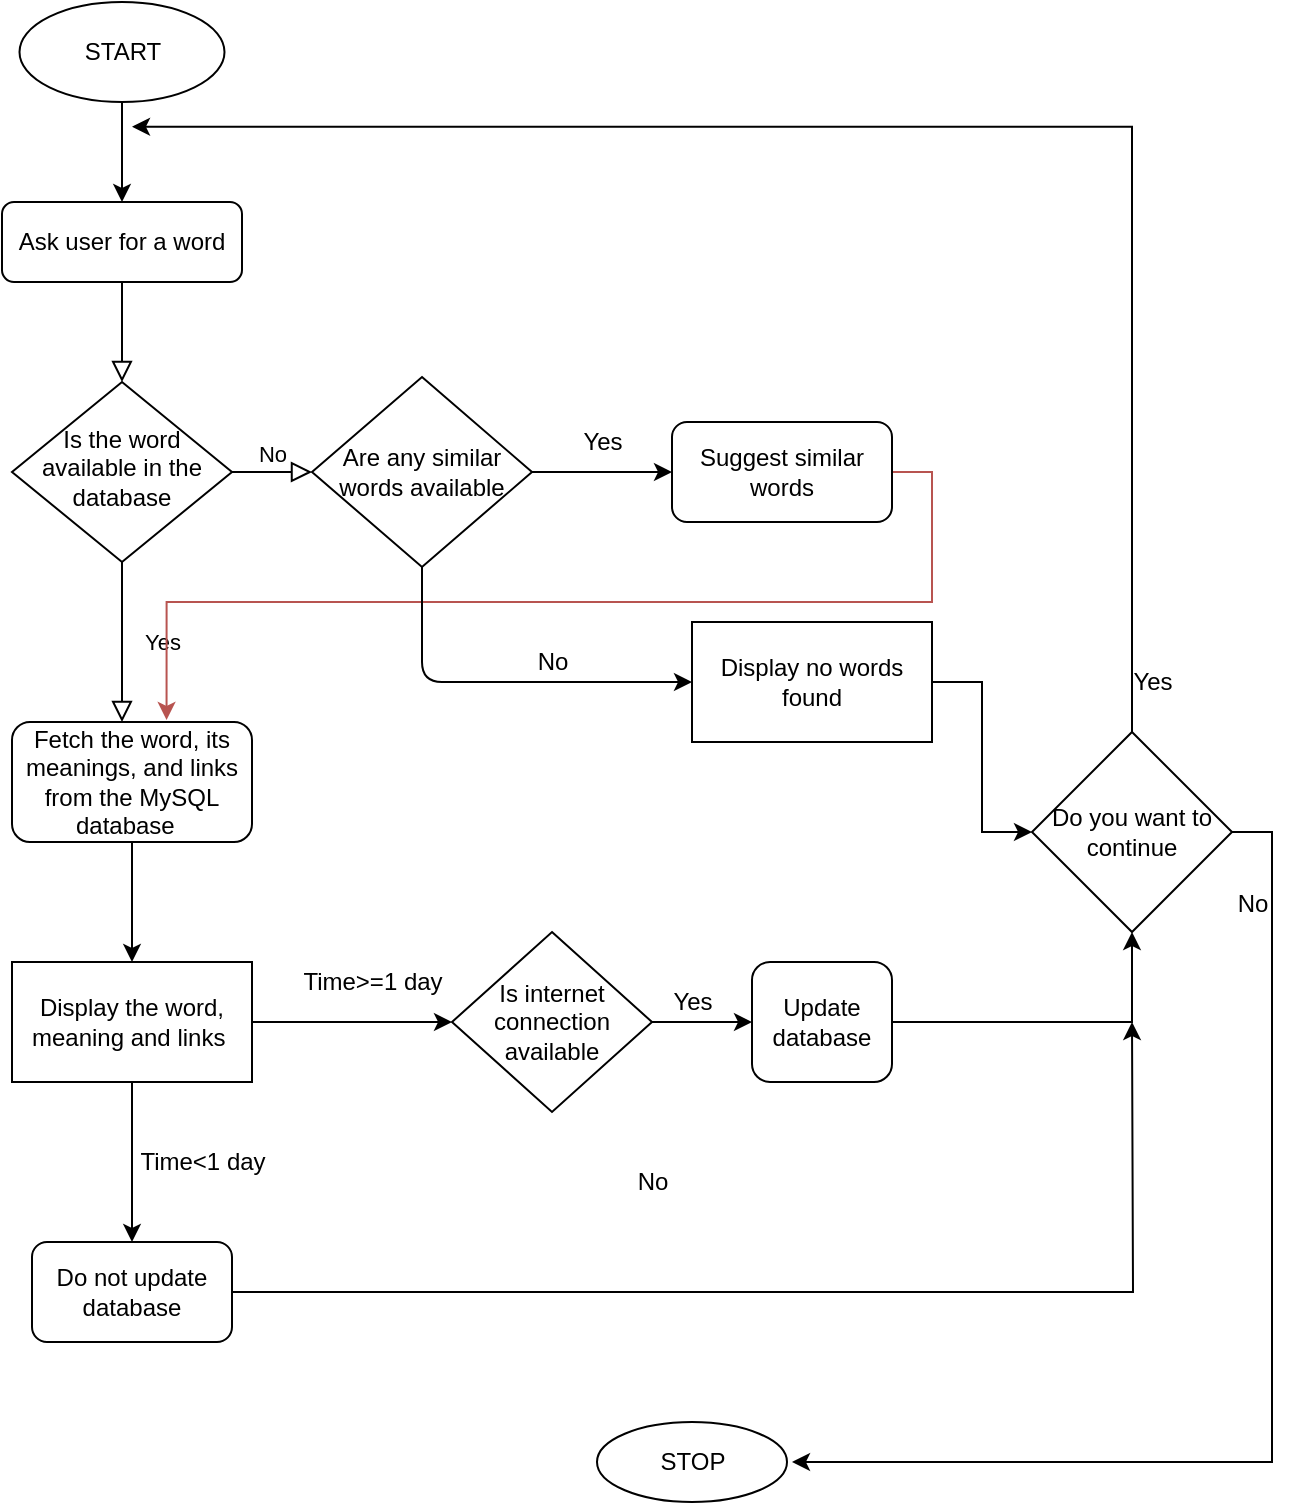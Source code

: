 <mxfile version="13.7.1" type="device"><diagram id="C5RBs43oDa-KdzZeNtuy" name="Page-1"><mxGraphModel dx="1886" dy="1960" grid="1" gridSize="10" guides="1" tooltips="1" connect="1" arrows="1" fold="1" page="1" pageScale="1" pageWidth="827" pageHeight="1169" math="0" shadow="0"><root><mxCell id="WIyWlLk6GJQsqaUBKTNV-0"/><mxCell id="WIyWlLk6GJQsqaUBKTNV-1" parent="WIyWlLk6GJQsqaUBKTNV-0"/><mxCell id="WIyWlLk6GJQsqaUBKTNV-2" value="" style="rounded=0;html=1;jettySize=auto;orthogonalLoop=1;fontSize=11;endArrow=block;endFill=0;endSize=8;strokeWidth=1;shadow=0;labelBackgroundColor=none;edgeStyle=orthogonalEdgeStyle;" parent="WIyWlLk6GJQsqaUBKTNV-1" source="WIyWlLk6GJQsqaUBKTNV-3" target="WIyWlLk6GJQsqaUBKTNV-6" edge="1"><mxGeometry relative="1" as="geometry"/></mxCell><mxCell id="WIyWlLk6GJQsqaUBKTNV-3" value="Ask user for a word&lt;br&gt;" style="rounded=1;whiteSpace=wrap;html=1;fontSize=12;glass=0;strokeWidth=1;shadow=0;" parent="WIyWlLk6GJQsqaUBKTNV-1" vertex="1"><mxGeometry x="165" y="80" width="120" height="40" as="geometry"/></mxCell><mxCell id="WIyWlLk6GJQsqaUBKTNV-4" value="Yes" style="rounded=0;html=1;jettySize=auto;orthogonalLoop=1;fontSize=11;endArrow=block;endFill=0;endSize=8;strokeWidth=1;shadow=0;labelBackgroundColor=none;edgeStyle=orthogonalEdgeStyle;" parent="WIyWlLk6GJQsqaUBKTNV-1" source="WIyWlLk6GJQsqaUBKTNV-6" edge="1"><mxGeometry y="20" relative="1" as="geometry"><mxPoint as="offset"/><mxPoint x="225" y="340" as="targetPoint"/></mxGeometry></mxCell><mxCell id="WIyWlLk6GJQsqaUBKTNV-5" value="No" style="edgeStyle=orthogonalEdgeStyle;rounded=0;html=1;jettySize=auto;orthogonalLoop=1;fontSize=11;endArrow=block;endFill=0;endSize=8;strokeWidth=1;shadow=0;labelBackgroundColor=none;" parent="WIyWlLk6GJQsqaUBKTNV-1" source="WIyWlLk6GJQsqaUBKTNV-6" edge="1"><mxGeometry y="10" relative="1" as="geometry"><mxPoint as="offset"/><mxPoint x="320" y="215" as="targetPoint"/></mxGeometry></mxCell><mxCell id="WIyWlLk6GJQsqaUBKTNV-6" value="Is the word available in the database" style="rhombus;whiteSpace=wrap;html=1;shadow=0;fontFamily=Helvetica;fontSize=12;align=center;strokeWidth=1;spacing=6;spacingTop=-4;" parent="WIyWlLk6GJQsqaUBKTNV-1" vertex="1"><mxGeometry x="170" y="170" width="110" height="90" as="geometry"/></mxCell><mxCell id="w73R9_Zy-PV0W_09kx7a-0" value="START" style="ellipse;whiteSpace=wrap;html=1;" vertex="1" parent="WIyWlLk6GJQsqaUBKTNV-1"><mxGeometry x="173.75" y="-20" width="102.5" height="50" as="geometry"/></mxCell><mxCell id="w73R9_Zy-PV0W_09kx7a-1" value="" style="endArrow=classic;html=1;exitX=0.5;exitY=1;exitDx=0;exitDy=0;entryX=0.5;entryY=0;entryDx=0;entryDy=0;" edge="1" parent="WIyWlLk6GJQsqaUBKTNV-1" source="w73R9_Zy-PV0W_09kx7a-0" target="WIyWlLk6GJQsqaUBKTNV-3"><mxGeometry width="50" height="50" relative="1" as="geometry"><mxPoint x="300" y="160" as="sourcePoint"/><mxPoint x="350" y="110" as="targetPoint"/></mxGeometry></mxCell><mxCell id="w73R9_Zy-PV0W_09kx7a-2" value="Are any similar words available" style="rhombus;whiteSpace=wrap;html=1;" vertex="1" parent="WIyWlLk6GJQsqaUBKTNV-1"><mxGeometry x="320" y="167.5" width="110" height="95" as="geometry"/></mxCell><mxCell id="w73R9_Zy-PV0W_09kx7a-3" value="" style="endArrow=classic;html=1;exitX=1;exitY=0.5;exitDx=0;exitDy=0;" edge="1" parent="WIyWlLk6GJQsqaUBKTNV-1" source="w73R9_Zy-PV0W_09kx7a-2"><mxGeometry width="50" height="50" relative="1" as="geometry"><mxPoint x="430" y="260" as="sourcePoint"/><mxPoint x="500" y="215" as="targetPoint"/><Array as="points"/></mxGeometry></mxCell><mxCell id="w73R9_Zy-PV0W_09kx7a-38" style="edgeStyle=orthogonalEdgeStyle;rounded=0;orthogonalLoop=1;jettySize=auto;html=1;exitX=1;exitY=0.5;exitDx=0;exitDy=0;fillColor=#f8cecc;strokeColor=#b85450;entryX=0.644;entryY=-0.017;entryDx=0;entryDy=0;entryPerimeter=0;" edge="1" parent="WIyWlLk6GJQsqaUBKTNV-1" source="w73R9_Zy-PV0W_09kx7a-6" target="w73R9_Zy-PV0W_09kx7a-11"><mxGeometry relative="1" as="geometry"><mxPoint x="230" y="280" as="targetPoint"/><Array as="points"><mxPoint x="630" y="215"/><mxPoint x="630" y="280"/><mxPoint x="247" y="280"/></Array></mxGeometry></mxCell><mxCell id="w73R9_Zy-PV0W_09kx7a-6" value="Suggest similar words" style="rounded=1;whiteSpace=wrap;html=1;" vertex="1" parent="WIyWlLk6GJQsqaUBKTNV-1"><mxGeometry x="500" y="190" width="110" height="50" as="geometry"/></mxCell><mxCell id="w73R9_Zy-PV0W_09kx7a-7" value="Yes" style="text;html=1;align=center;verticalAlign=middle;resizable=0;points=[];autosize=1;" vertex="1" parent="WIyWlLk6GJQsqaUBKTNV-1"><mxGeometry x="445" y="190" width="40" height="20" as="geometry"/></mxCell><mxCell id="w73R9_Zy-PV0W_09kx7a-8" value="" style="endArrow=classic;html=1;exitX=0.5;exitY=1;exitDx=0;exitDy=0;" edge="1" parent="WIyWlLk6GJQsqaUBKTNV-1" source="w73R9_Zy-PV0W_09kx7a-2"><mxGeometry width="50" height="50" relative="1" as="geometry"><mxPoint x="360" y="230" as="sourcePoint"/><mxPoint x="510" y="320" as="targetPoint"/><Array as="points"><mxPoint x="375" y="320"/></Array></mxGeometry></mxCell><mxCell id="w73R9_Zy-PV0W_09kx7a-9" value="No&lt;br&gt;" style="text;html=1;align=center;verticalAlign=middle;resizable=0;points=[];autosize=1;" vertex="1" parent="WIyWlLk6GJQsqaUBKTNV-1"><mxGeometry x="425" y="300" width="30" height="20" as="geometry"/></mxCell><mxCell id="w73R9_Zy-PV0W_09kx7a-11" value="Fetch the word, its meanings, and links from the MySQL database&amp;nbsp;&amp;nbsp;" style="rounded=1;whiteSpace=wrap;html=1;" vertex="1" parent="WIyWlLk6GJQsqaUBKTNV-1"><mxGeometry x="170" y="340" width="120" height="60" as="geometry"/></mxCell><mxCell id="w73R9_Zy-PV0W_09kx7a-14" value="" style="endArrow=classic;html=1;exitX=0.5;exitY=1;exitDx=0;exitDy=0;" edge="1" parent="WIyWlLk6GJQsqaUBKTNV-1" source="w73R9_Zy-PV0W_09kx7a-11"><mxGeometry width="50" height="50" relative="1" as="geometry"><mxPoint x="290" y="460" as="sourcePoint"/><mxPoint x="230" y="460" as="targetPoint"/></mxGeometry></mxCell><mxCell id="w73R9_Zy-PV0W_09kx7a-20" value="" style="edgeStyle=orthogonalEdgeStyle;rounded=0;orthogonalLoop=1;jettySize=auto;html=1;" edge="1" parent="WIyWlLk6GJQsqaUBKTNV-1" source="w73R9_Zy-PV0W_09kx7a-15"><mxGeometry relative="1" as="geometry"><mxPoint x="390" y="490" as="targetPoint"/></mxGeometry></mxCell><mxCell id="w73R9_Zy-PV0W_09kx7a-33" style="edgeStyle=orthogonalEdgeStyle;rounded=0;orthogonalLoop=1;jettySize=auto;html=1;exitX=0.5;exitY=1;exitDx=0;exitDy=0;" edge="1" parent="WIyWlLk6GJQsqaUBKTNV-1" source="w73R9_Zy-PV0W_09kx7a-15"><mxGeometry relative="1" as="geometry"><mxPoint x="230" y="600" as="targetPoint"/></mxGeometry></mxCell><mxCell id="w73R9_Zy-PV0W_09kx7a-15" value="Display the word, meaning and links&amp;nbsp;&lt;br&gt;" style="rounded=0;whiteSpace=wrap;html=1;" vertex="1" parent="WIyWlLk6GJQsqaUBKTNV-1"><mxGeometry x="170" y="460" width="120" height="60" as="geometry"/></mxCell><mxCell id="w73R9_Zy-PV0W_09kx7a-37" style="edgeStyle=orthogonalEdgeStyle;rounded=0;orthogonalLoop=1;jettySize=auto;html=1;exitX=1;exitY=0.5;exitDx=0;exitDy=0;entryX=0;entryY=0.5;entryDx=0;entryDy=0;" edge="1" parent="WIyWlLk6GJQsqaUBKTNV-1" source="w73R9_Zy-PV0W_09kx7a-16" target="w73R9_Zy-PV0W_09kx7a-39"><mxGeometry relative="1" as="geometry"><mxPoint x="680" y="320" as="targetPoint"/></mxGeometry></mxCell><mxCell id="w73R9_Zy-PV0W_09kx7a-16" value="&lt;span&gt;Display no words found&lt;/span&gt;" style="rounded=0;whiteSpace=wrap;html=1;" vertex="1" parent="WIyWlLk6GJQsqaUBKTNV-1"><mxGeometry x="510" y="290" width="120" height="60" as="geometry"/></mxCell><mxCell id="w73R9_Zy-PV0W_09kx7a-21" value="Time&amp;gt;=1 day" style="text;html=1;align=center;verticalAlign=middle;resizable=0;points=[];autosize=1;" vertex="1" parent="WIyWlLk6GJQsqaUBKTNV-1"><mxGeometry x="305" y="460" width="90" height="20" as="geometry"/></mxCell><mxCell id="w73R9_Zy-PV0W_09kx7a-23" value="Is internet connection available" style="rhombus;whiteSpace=wrap;html=1;" vertex="1" parent="WIyWlLk6GJQsqaUBKTNV-1"><mxGeometry x="390" y="445" width="100" height="90" as="geometry"/></mxCell><mxCell id="w73R9_Zy-PV0W_09kx7a-24" value="" style="endArrow=classic;html=1;exitX=1;exitY=0.5;exitDx=0;exitDy=0;" edge="1" parent="WIyWlLk6GJQsqaUBKTNV-1" source="w73R9_Zy-PV0W_09kx7a-23"><mxGeometry width="50" height="50" relative="1" as="geometry"><mxPoint x="290" y="550" as="sourcePoint"/><mxPoint x="540" y="490" as="targetPoint"/><Array as="points"/></mxGeometry></mxCell><mxCell id="w73R9_Zy-PV0W_09kx7a-32" style="edgeStyle=orthogonalEdgeStyle;rounded=0;orthogonalLoop=1;jettySize=auto;html=1;entryX=0.5;entryY=1;entryDx=0;entryDy=0;" edge="1" parent="WIyWlLk6GJQsqaUBKTNV-1" source="w73R9_Zy-PV0W_09kx7a-25" target="w73R9_Zy-PV0W_09kx7a-39"><mxGeometry relative="1" as="geometry"><mxPoint x="680" y="490" as="targetPoint"/></mxGeometry></mxCell><mxCell id="w73R9_Zy-PV0W_09kx7a-25" value="Update database" style="rounded=1;whiteSpace=wrap;html=1;" vertex="1" parent="WIyWlLk6GJQsqaUBKTNV-1"><mxGeometry x="540" y="460" width="70" height="60" as="geometry"/></mxCell><mxCell id="w73R9_Zy-PV0W_09kx7a-26" value="Yes&lt;br&gt;" style="text;html=1;align=center;verticalAlign=middle;resizable=0;points=[];autosize=1;" vertex="1" parent="WIyWlLk6GJQsqaUBKTNV-1"><mxGeometry x="490" y="470" width="40" height="20" as="geometry"/></mxCell><mxCell id="w73R9_Zy-PV0W_09kx7a-30" value="No" style="text;html=1;align=center;verticalAlign=middle;resizable=0;points=[];autosize=1;" vertex="1" parent="WIyWlLk6GJQsqaUBKTNV-1"><mxGeometry x="475" y="560" width="30" height="20" as="geometry"/></mxCell><mxCell id="w73R9_Zy-PV0W_09kx7a-34" value="Time&amp;lt;1 day&lt;br&gt;" style="text;html=1;align=center;verticalAlign=middle;resizable=0;points=[];autosize=1;" vertex="1" parent="WIyWlLk6GJQsqaUBKTNV-1"><mxGeometry x="225" y="550" width="80" height="20" as="geometry"/></mxCell><mxCell id="w73R9_Zy-PV0W_09kx7a-36" style="edgeStyle=orthogonalEdgeStyle;rounded=0;orthogonalLoop=1;jettySize=auto;html=1;exitX=1;exitY=0.5;exitDx=0;exitDy=0;" edge="1" parent="WIyWlLk6GJQsqaUBKTNV-1" source="w73R9_Zy-PV0W_09kx7a-35"><mxGeometry relative="1" as="geometry"><mxPoint x="730" y="490" as="targetPoint"/></mxGeometry></mxCell><mxCell id="w73R9_Zy-PV0W_09kx7a-35" value="Do not update database" style="rounded=1;whiteSpace=wrap;html=1;" vertex="1" parent="WIyWlLk6GJQsqaUBKTNV-1"><mxGeometry x="180" y="600" width="100" height="50" as="geometry"/></mxCell><mxCell id="w73R9_Zy-PV0W_09kx7a-40" style="edgeStyle=orthogonalEdgeStyle;rounded=0;orthogonalLoop=1;jettySize=auto;html=1;exitX=1;exitY=0.5;exitDx=0;exitDy=0;" edge="1" parent="WIyWlLk6GJQsqaUBKTNV-1" source="w73R9_Zy-PV0W_09kx7a-39"><mxGeometry relative="1" as="geometry"><mxPoint x="560" y="710" as="targetPoint"/><Array as="points"><mxPoint x="800" y="395"/><mxPoint x="800" y="710"/></Array></mxGeometry></mxCell><mxCell id="w73R9_Zy-PV0W_09kx7a-44" style="edgeStyle=orthogonalEdgeStyle;rounded=0;orthogonalLoop=1;jettySize=auto;html=1;exitX=0.5;exitY=0;exitDx=0;exitDy=0;" edge="1" parent="WIyWlLk6GJQsqaUBKTNV-1" source="w73R9_Zy-PV0W_09kx7a-39"><mxGeometry relative="1" as="geometry"><mxPoint x="230" y="42.353" as="targetPoint"/><Array as="points"><mxPoint x="730" y="42"/></Array></mxGeometry></mxCell><mxCell id="w73R9_Zy-PV0W_09kx7a-39" value="Do you want to continue&lt;br&gt;" style="rhombus;whiteSpace=wrap;html=1;" vertex="1" parent="WIyWlLk6GJQsqaUBKTNV-1"><mxGeometry x="680" y="345" width="100" height="100" as="geometry"/></mxCell><mxCell id="w73R9_Zy-PV0W_09kx7a-41" value="No&lt;br&gt;&lt;br&gt;&lt;br&gt;" style="text;html=1;align=center;verticalAlign=middle;resizable=0;points=[];autosize=1;" vertex="1" parent="WIyWlLk6GJQsqaUBKTNV-1"><mxGeometry x="775" y="420" width="30" height="50" as="geometry"/></mxCell><mxCell id="w73R9_Zy-PV0W_09kx7a-43" value="STOP" style="ellipse;whiteSpace=wrap;html=1;" vertex="1" parent="WIyWlLk6GJQsqaUBKTNV-1"><mxGeometry x="462.5" y="690" width="95" height="40" as="geometry"/></mxCell><mxCell id="w73R9_Zy-PV0W_09kx7a-45" value="Yes" style="text;html=1;align=center;verticalAlign=middle;resizable=0;points=[];autosize=1;" vertex="1" parent="WIyWlLk6GJQsqaUBKTNV-1"><mxGeometry x="720" y="310" width="40" height="20" as="geometry"/></mxCell></root></mxGraphModel></diagram></mxfile>